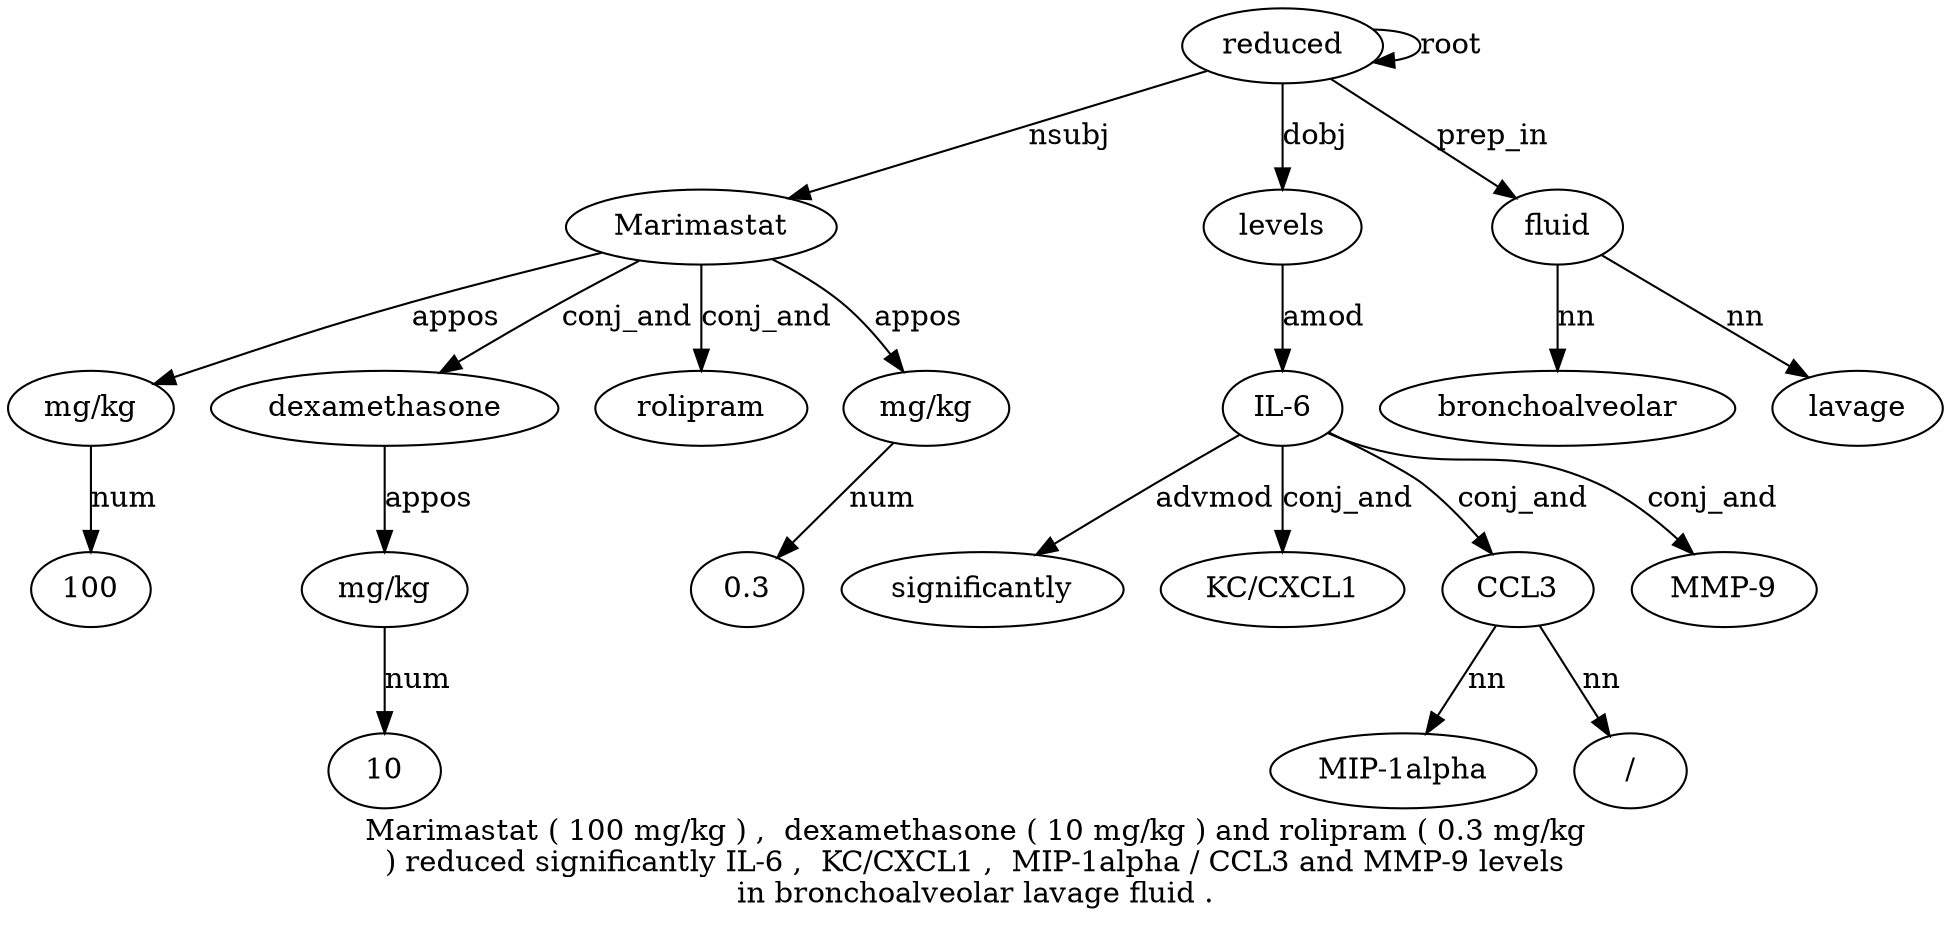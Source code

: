 digraph "Marimastat ( 100 mg/kg ) ,  dexamethasone ( 10 mg/kg ) and rolipram ( 0.3 mg/kg ) reduced significantly IL-6 ,  KC/CXCL1 ,  MIP-1alpha / CCL3 and MMP-9 levels in bronchoalveolar lavage fluid ." {
label="Marimastat ( 100 mg/kg ) ,  dexamethasone ( 10 mg/kg ) and rolipram ( 0.3 mg/kg
) reduced significantly IL-6 ,  KC/CXCL1 ,  MIP-1alpha / CCL3 and MMP-9 levels
in bronchoalveolar lavage fluid .";
reduced18 [style=filled, fillcolor=white, label=reduced];
Marimastat1 [style=filled, fillcolor=white, label=Marimastat];
reduced18 -> Marimastat1  [label=nsubj];
"mg/kg4" [style=filled, fillcolor=white, label="mg/kg"];
1003 [style=filled, fillcolor=white, label=100];
"mg/kg4" -> 1003  [label=num];
Marimastat1 -> "mg/kg4"  [label=appos];
dexamethasone7 [style=filled, fillcolor=white, label=dexamethasone];
Marimastat1 -> dexamethasone7  [label=conj_and];
"mg/kg10" [style=filled, fillcolor=white, label="mg/kg"];
109 [style=filled, fillcolor=white, label=10];
"mg/kg10" -> 109  [label=num];
dexamethasone7 -> "mg/kg10"  [label=appos];
rolipram13 [style=filled, fillcolor=white, label=rolipram];
Marimastat1 -> rolipram13  [label=conj_and];
"mg/kg16" [style=filled, fillcolor=white, label="mg/kg"];
"0.315" [style=filled, fillcolor=white, label="0.3"];
"mg/kg16" -> "0.315"  [label=num];
Marimastat1 -> "mg/kg16"  [label=appos];
reduced18 -> reduced18  [label=root];
"IL-620" [style=filled, fillcolor=white, label="IL-6"];
significantly19 [style=filled, fillcolor=white, label=significantly];
"IL-620" -> significantly19  [label=advmod];
levels29 [style=filled, fillcolor=white, label=levels];
levels29 -> "IL-620"  [label=amod];
"KC/CXCL122" [style=filled, fillcolor=white, label="KC/CXCL1"];
"IL-620" -> "KC/CXCL122"  [label=conj_and];
CCL326 [style=filled, fillcolor=white, label=CCL3];
"MIP-1alpha24" [style=filled, fillcolor=white, label="MIP-1alpha"];
CCL326 -> "MIP-1alpha24"  [label=nn];
"/25" [style=filled, fillcolor=white, label="/"];
CCL326 -> "/25"  [label=nn];
"IL-620" -> CCL326  [label=conj_and];
"MMP-928" [style=filled, fillcolor=white, label="MMP-9"];
"IL-620" -> "MMP-928"  [label=conj_and];
reduced18 -> levels29  [label=dobj];
fluid33 [style=filled, fillcolor=white, label=fluid];
bronchoalveolar31 [style=filled, fillcolor=white, label=bronchoalveolar];
fluid33 -> bronchoalveolar31  [label=nn];
lavage32 [style=filled, fillcolor=white, label=lavage];
fluid33 -> lavage32  [label=nn];
reduced18 -> fluid33  [label=prep_in];
}
